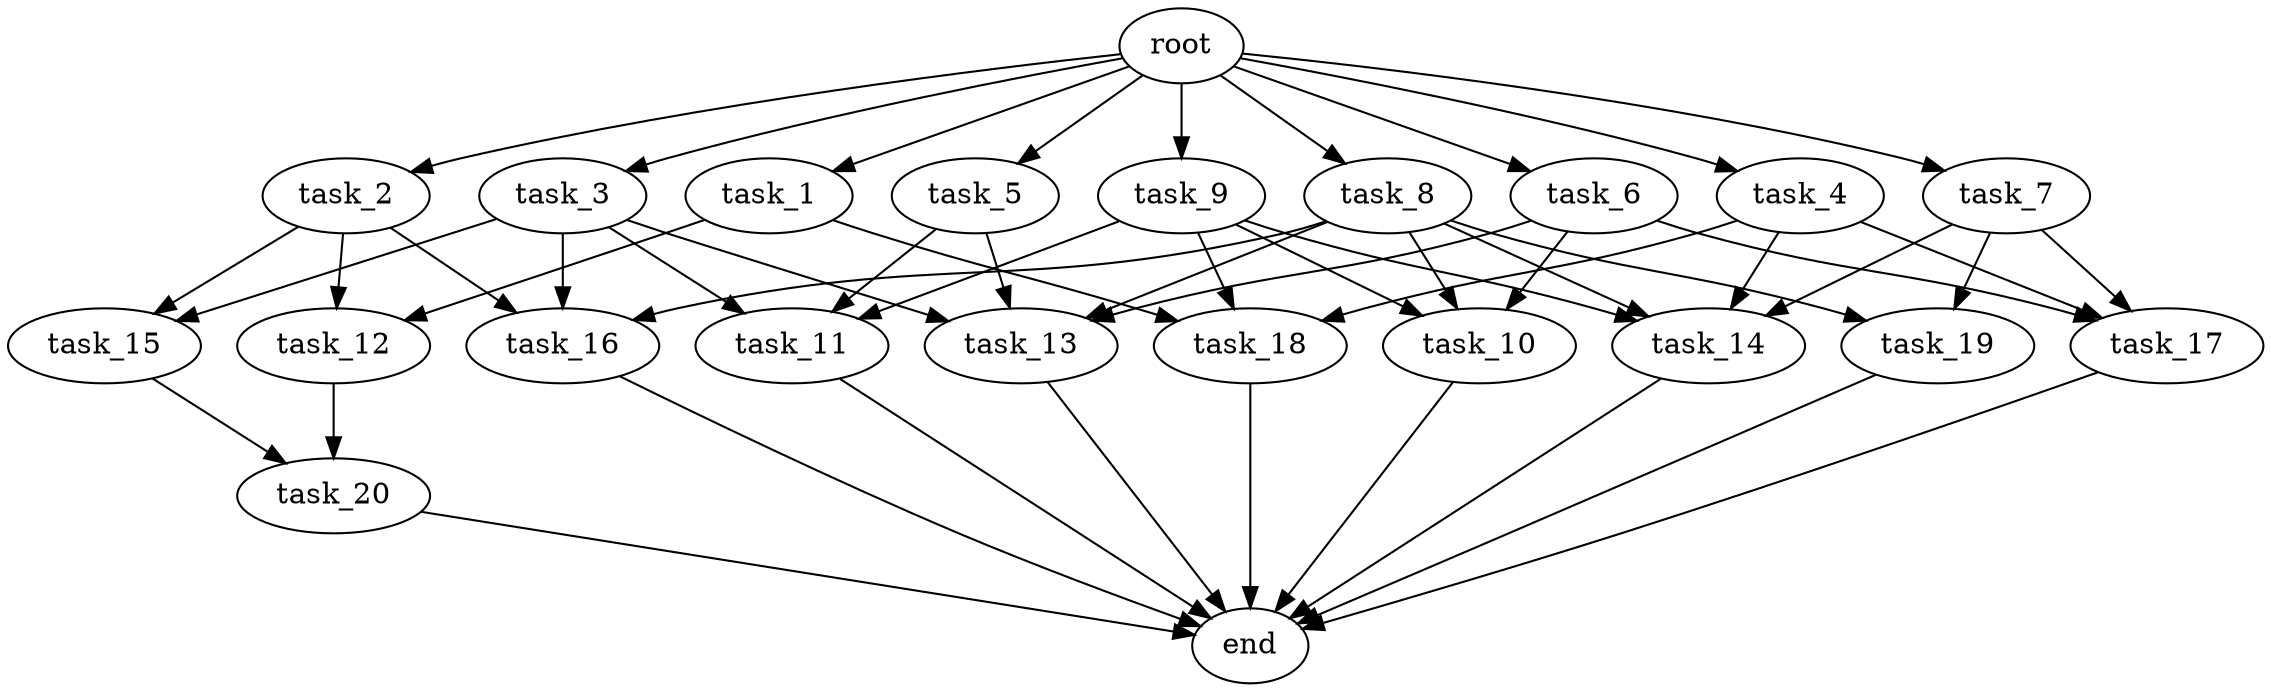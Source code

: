 digraph G {
  root [size="0.000000e+00"];
  task_1 [size="4.759635e+09"];
  task_2 [size="8.543660e+09"];
  task_3 [size="5.067344e+09"];
  task_4 [size="3.914457e+09"];
  task_5 [size="4.947417e+09"];
  task_6 [size="9.708737e+09"];
  task_7 [size="6.169780e+09"];
  task_8 [size="3.528285e+09"];
  task_9 [size="9.777852e+09"];
  task_10 [size="3.205507e+09"];
  task_11 [size="2.824417e+08"];
  task_12 [size="4.521394e+08"];
  task_13 [size="8.369505e+09"];
  task_14 [size="3.489419e+09"];
  task_15 [size="7.420829e+09"];
  task_16 [size="2.699715e+08"];
  task_17 [size="8.913538e+09"];
  task_18 [size="3.413224e+09"];
  task_19 [size="9.744031e+08"];
  task_20 [size="3.452085e+09"];
  end [size="0.000000e+00"];

  root -> task_1 [size="1.000000e-12"];
  root -> task_2 [size="1.000000e-12"];
  root -> task_3 [size="1.000000e-12"];
  root -> task_4 [size="1.000000e-12"];
  root -> task_5 [size="1.000000e-12"];
  root -> task_6 [size="1.000000e-12"];
  root -> task_7 [size="1.000000e-12"];
  root -> task_8 [size="1.000000e-12"];
  root -> task_9 [size="1.000000e-12"];
  task_1 -> task_12 [size="2.260697e+07"];
  task_1 -> task_18 [size="1.137741e+08"];
  task_2 -> task_12 [size="2.260697e+07"];
  task_2 -> task_15 [size="3.710415e+08"];
  task_2 -> task_16 [size="8.999051e+06"];
  task_3 -> task_11 [size="9.414724e+06"];
  task_3 -> task_13 [size="2.092376e+08"];
  task_3 -> task_15 [size="3.710415e+08"];
  task_3 -> task_16 [size="8.999051e+06"];
  task_4 -> task_14 [size="8.723548e+07"];
  task_4 -> task_17 [size="2.971179e+08"];
  task_4 -> task_18 [size="1.137741e+08"];
  task_5 -> task_11 [size="9.414724e+06"];
  task_5 -> task_13 [size="2.092376e+08"];
  task_6 -> task_10 [size="1.068502e+08"];
  task_6 -> task_13 [size="2.092376e+08"];
  task_6 -> task_17 [size="2.971179e+08"];
  task_7 -> task_14 [size="8.723548e+07"];
  task_7 -> task_17 [size="2.971179e+08"];
  task_7 -> task_19 [size="4.872016e+07"];
  task_8 -> task_10 [size="1.068502e+08"];
  task_8 -> task_13 [size="2.092376e+08"];
  task_8 -> task_14 [size="8.723548e+07"];
  task_8 -> task_16 [size="8.999051e+06"];
  task_8 -> task_19 [size="4.872016e+07"];
  task_9 -> task_10 [size="1.068502e+08"];
  task_9 -> task_11 [size="9.414724e+06"];
  task_9 -> task_14 [size="8.723548e+07"];
  task_9 -> task_18 [size="1.137741e+08"];
  task_10 -> end [size="1.000000e-12"];
  task_11 -> end [size="1.000000e-12"];
  task_12 -> task_20 [size="1.726043e+08"];
  task_13 -> end [size="1.000000e-12"];
  task_14 -> end [size="1.000000e-12"];
  task_15 -> task_20 [size="1.726043e+08"];
  task_16 -> end [size="1.000000e-12"];
  task_17 -> end [size="1.000000e-12"];
  task_18 -> end [size="1.000000e-12"];
  task_19 -> end [size="1.000000e-12"];
  task_20 -> end [size="1.000000e-12"];
}
